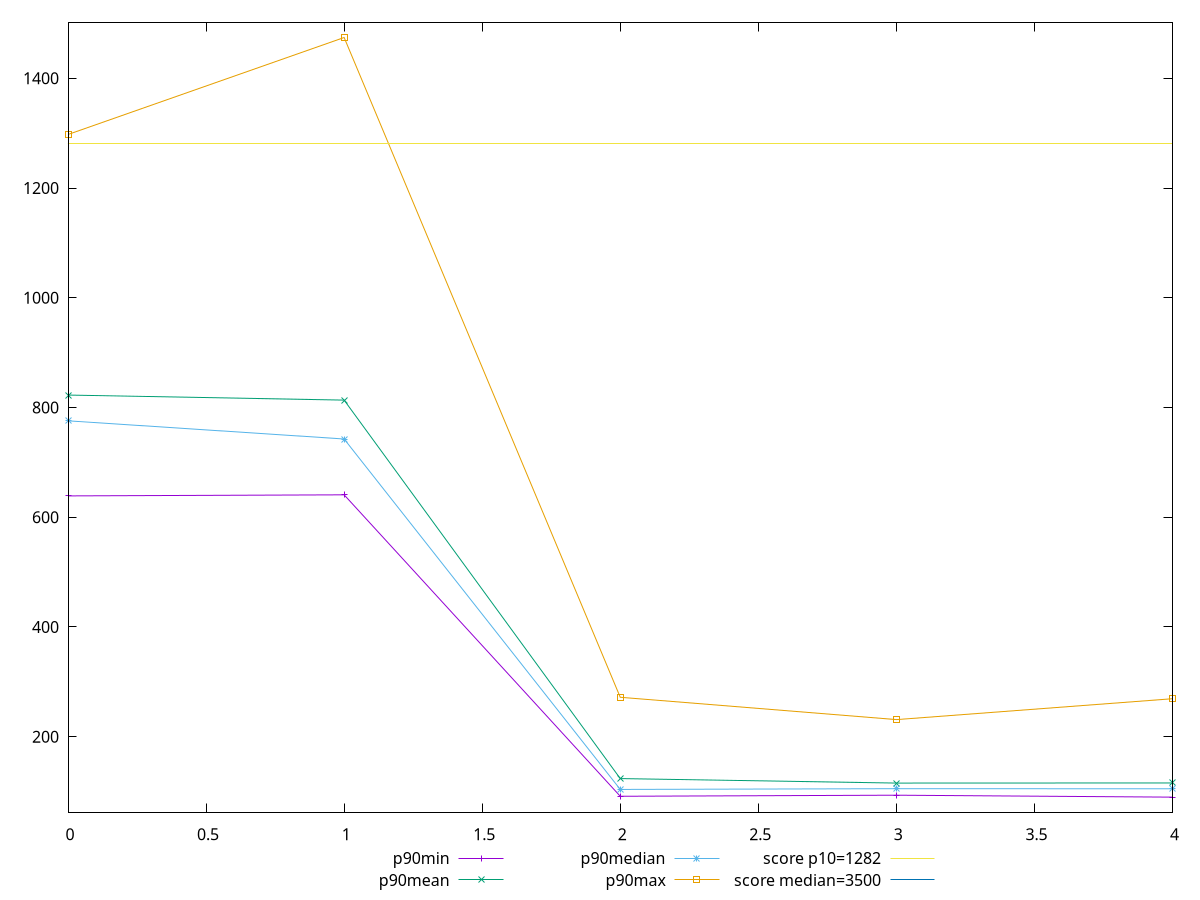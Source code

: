 reset

$p90Min <<EOF
0 638.8560000000001
1 640.8160000000003
2 91.43200000000002
3 93.40400000000002
4 89.83600000000001
EOF

$p90Mean <<EOF
0 822.6453617021278
1 813.4334468085109
2 123.69395744680857
3 115.47965957446812
4 115.71940425531919
EOF

$p90Median <<EOF
0 775.6720000000005
1 742.5480000000002
2 103.89799999999997
3 105.27800000000002
4 105.08800000000001
EOF

$p90Max <<EOF
0 1297.5479999999989
1 1474.3039999999996
2 271.856
3 231.16799999999995
4 269.22
EOF

set key outside below
set xrange [0:4]
set yrange [62.14664000000002:1501.9933599999997]
set trange [62.14664000000002:1501.9933599999997]
set terminal svg size 640, 560 enhanced background rgb 'white'
set output "report_00019_2021-02-10T18-14-37.922Z//bootup-time/progression/value.svg"

plot $p90Min title "p90min" with linespoints, \
     $p90Mean title "p90mean" with linespoints, \
     $p90Median title "p90median" with linespoints, \
     $p90Max title "p90max" with linespoints, \
     1282 title "score p10=1282", \
     3500 title "score median=3500"

reset

